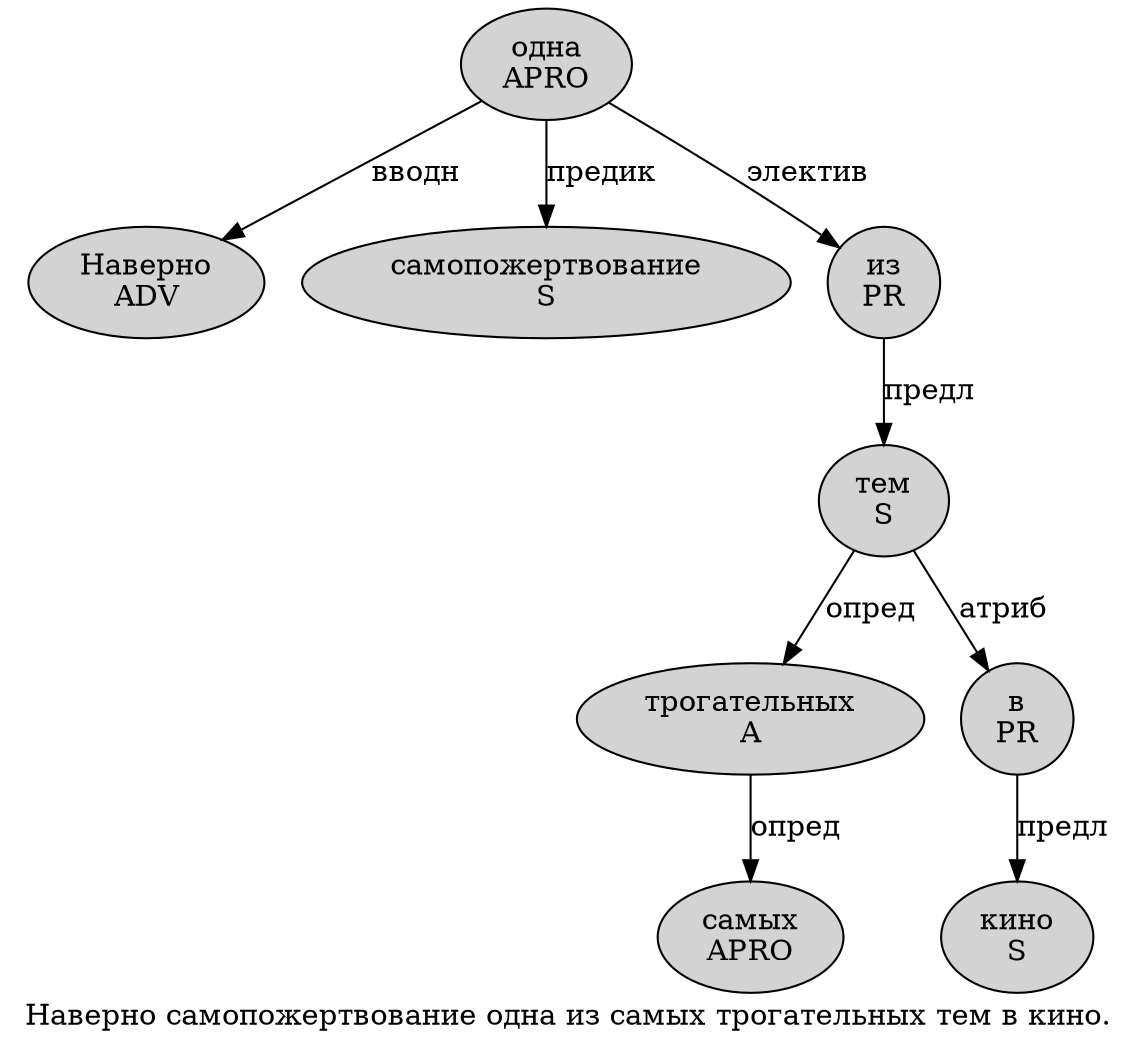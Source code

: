 digraph SENTENCE_1091 {
	graph [label="Наверно самопожертвование одна из самых трогательных тем в кино."]
	node [style=filled]
		0 [label="Наверно
ADV" color="" fillcolor=lightgray penwidth=1 shape=ellipse]
		1 [label="самопожертвование
S" color="" fillcolor=lightgray penwidth=1 shape=ellipse]
		2 [label="одна
APRO" color="" fillcolor=lightgray penwidth=1 shape=ellipse]
		3 [label="из
PR" color="" fillcolor=lightgray penwidth=1 shape=ellipse]
		4 [label="самых
APRO" color="" fillcolor=lightgray penwidth=1 shape=ellipse]
		5 [label="трогательных
A" color="" fillcolor=lightgray penwidth=1 shape=ellipse]
		6 [label="тем
S" color="" fillcolor=lightgray penwidth=1 shape=ellipse]
		7 [label="в
PR" color="" fillcolor=lightgray penwidth=1 shape=ellipse]
		8 [label="кино
S" color="" fillcolor=lightgray penwidth=1 shape=ellipse]
			3 -> 6 [label="предл"]
			7 -> 8 [label="предл"]
			5 -> 4 [label="опред"]
			2 -> 0 [label="вводн"]
			2 -> 1 [label="предик"]
			2 -> 3 [label="электив"]
			6 -> 5 [label="опред"]
			6 -> 7 [label="атриб"]
}